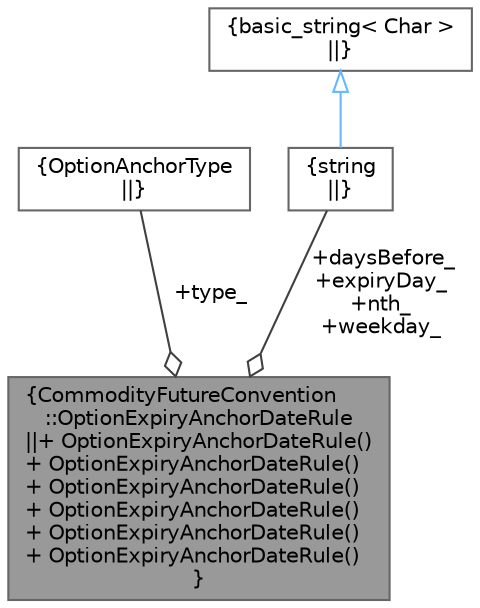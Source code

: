 digraph "CommodityFutureConvention::OptionExpiryAnchorDateRule"
{
 // INTERACTIVE_SVG=YES
 // LATEX_PDF_SIZE
  bgcolor="transparent";
  edge [fontname=Helvetica,fontsize=10,labelfontname=Helvetica,labelfontsize=10];
  node [fontname=Helvetica,fontsize=10,shape=box,height=0.2,width=0.4];
  Node1 [label="{CommodityFutureConvention\l::OptionExpiryAnchorDateRule\n||+ OptionExpiryAnchorDateRule()\l+ OptionExpiryAnchorDateRule()\l+ OptionExpiryAnchorDateRule()\l+ OptionExpiryAnchorDateRule()\l+ OptionExpiryAnchorDateRule()\l+ OptionExpiryAnchorDateRule()\l}",height=0.2,width=0.4,color="gray40", fillcolor="grey60", style="filled", fontcolor="black",tooltip=" "];
  Node2 -> Node1 [color="grey25",style="solid",label=" +type_" ,arrowhead="odiamond"];
  Node2 [label="{OptionAnchorType\n||}",height=0.2,width=0.4,color="gray40", fillcolor="white", style="filled",tooltip=" "];
  Node3 -> Node1 [color="grey25",style="solid",label=" +daysBefore_\n+expiryDay_\n+nth_\n+weekday_" ,arrowhead="odiamond"];
  Node3 [label="{string\n||}",height=0.2,width=0.4,color="gray40", fillcolor="white", style="filled",tooltip=" "];
  Node4 -> Node3 [dir="back",color="steelblue1",style="solid",arrowtail="onormal"];
  Node4 [label="{basic_string\< Char \>\n||}",height=0.2,width=0.4,color="gray40", fillcolor="white", style="filled",tooltip=" "];
}
